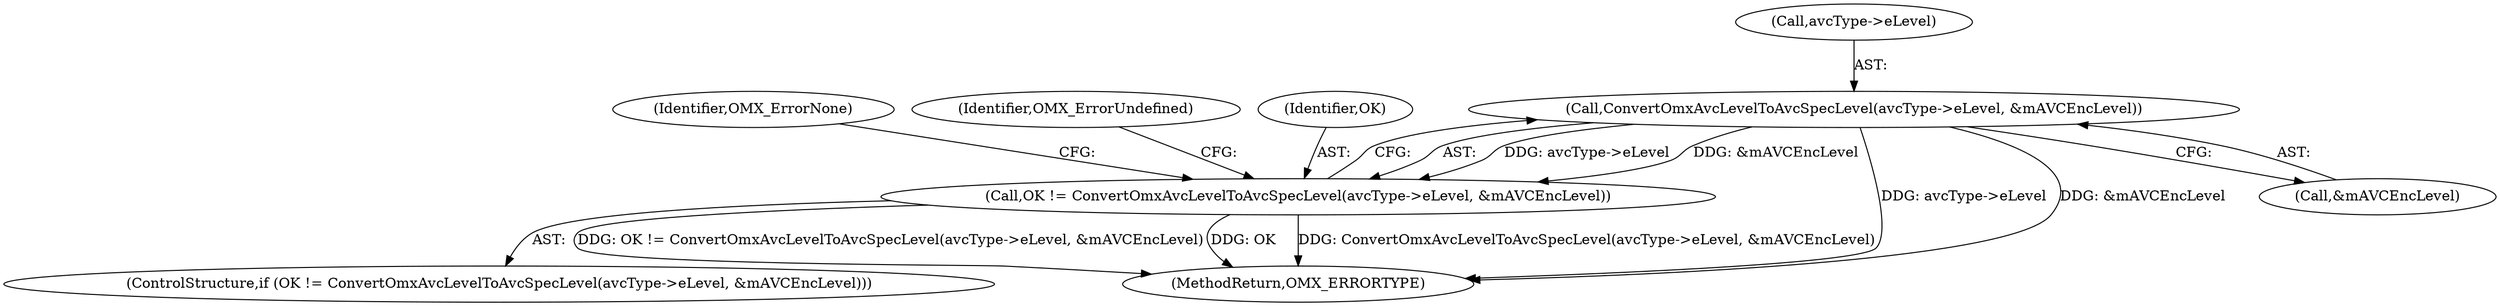 digraph "0_Android_295c883fe3105b19bcd0f9e07d54c6b589fc5bff_15@pointer" {
"1000245" [label="(Call,ConvertOmxAvcLevelToAvcSpecLevel(avcType->eLevel, &mAVCEncLevel))"];
"1000243" [label="(Call,OK != ConvertOmxAvcLevelToAvcSpecLevel(avcType->eLevel, &mAVCEncLevel))"];
"1000255" [label="(Identifier,OMX_ErrorNone)"];
"1000246" [label="(Call,avcType->eLevel)"];
"1000261" [label="(MethodReturn,OMX_ERRORTYPE)"];
"1000243" [label="(Call,OK != ConvertOmxAvcLevelToAvcSpecLevel(avcType->eLevel, &mAVCEncLevel))"];
"1000253" [label="(Identifier,OMX_ErrorUndefined)"];
"1000245" [label="(Call,ConvertOmxAvcLevelToAvcSpecLevel(avcType->eLevel, &mAVCEncLevel))"];
"1000249" [label="(Call,&mAVCEncLevel)"];
"1000242" [label="(ControlStructure,if (OK != ConvertOmxAvcLevelToAvcSpecLevel(avcType->eLevel, &mAVCEncLevel)))"];
"1000244" [label="(Identifier,OK)"];
"1000245" -> "1000243"  [label="AST: "];
"1000245" -> "1000249"  [label="CFG: "];
"1000246" -> "1000245"  [label="AST: "];
"1000249" -> "1000245"  [label="AST: "];
"1000243" -> "1000245"  [label="CFG: "];
"1000245" -> "1000261"  [label="DDG: avcType->eLevel"];
"1000245" -> "1000261"  [label="DDG: &mAVCEncLevel"];
"1000245" -> "1000243"  [label="DDG: avcType->eLevel"];
"1000245" -> "1000243"  [label="DDG: &mAVCEncLevel"];
"1000243" -> "1000242"  [label="AST: "];
"1000244" -> "1000243"  [label="AST: "];
"1000253" -> "1000243"  [label="CFG: "];
"1000255" -> "1000243"  [label="CFG: "];
"1000243" -> "1000261"  [label="DDG: OK"];
"1000243" -> "1000261"  [label="DDG: ConvertOmxAvcLevelToAvcSpecLevel(avcType->eLevel, &mAVCEncLevel)"];
"1000243" -> "1000261"  [label="DDG: OK != ConvertOmxAvcLevelToAvcSpecLevel(avcType->eLevel, &mAVCEncLevel)"];
}
